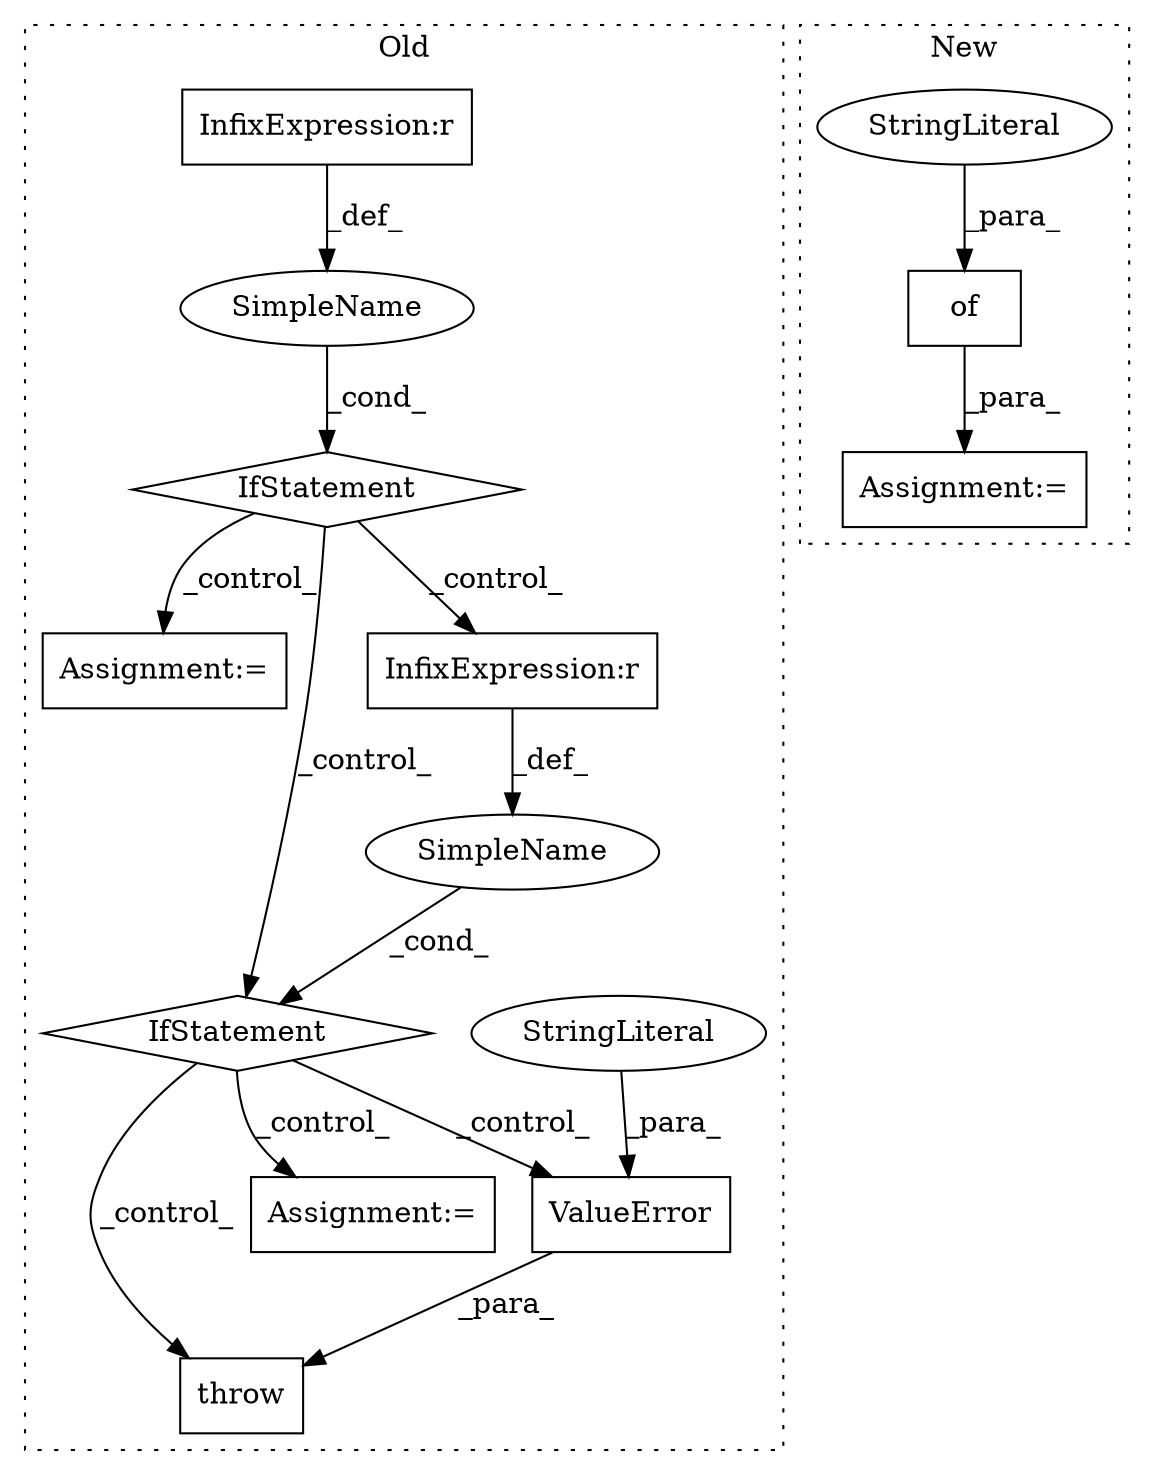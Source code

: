 digraph G {
subgraph cluster0 {
1 [label="ValueError" a="32" s="1015,1093" l="11,1" shape="box"];
3 [label="throw" a="53" s="1009" l="6" shape="box"];
4 [label="SimpleName" a="42" s="" l="" shape="ellipse"];
5 [label="IfStatement" a="25" s="818,836" l="4,2" shape="diamond"];
6 [label="StringLiteral" a="45" s="1026" l="67" shape="ellipse"];
8 [label="InfixExpression:r" a="27" s="830" l="3" shape="box"];
9 [label="Assignment:=" a="7" s="967" l="1" shape="box"];
11 [label="IfStatement" a="25" s="982,999" l="4,2" shape="diamond"];
12 [label="SimpleName" a="42" s="" l="" shape="ellipse"];
13 [label="InfixExpression:r" a="27" s="994" l="4" shape="box"];
14 [label="Assignment:=" a="7" s="1119" l="1" shape="box"];
label = "Old";
style="dotted";
}
subgraph cluster1 {
2 [label="of" a="32" s="844,866" l="3,1" shape="box"];
7 [label="Assignment:=" a="7" s="839" l="1" shape="box"];
10 [label="StringLiteral" a="45" s="847" l="10" shape="ellipse"];
label = "New";
style="dotted";
}
1 -> 3 [label="_para_"];
2 -> 7 [label="_para_"];
4 -> 5 [label="_cond_"];
5 -> 9 [label="_control_"];
5 -> 11 [label="_control_"];
5 -> 13 [label="_control_"];
6 -> 1 [label="_para_"];
8 -> 4 [label="_def_"];
10 -> 2 [label="_para_"];
11 -> 3 [label="_control_"];
11 -> 1 [label="_control_"];
11 -> 14 [label="_control_"];
12 -> 11 [label="_cond_"];
13 -> 12 [label="_def_"];
}